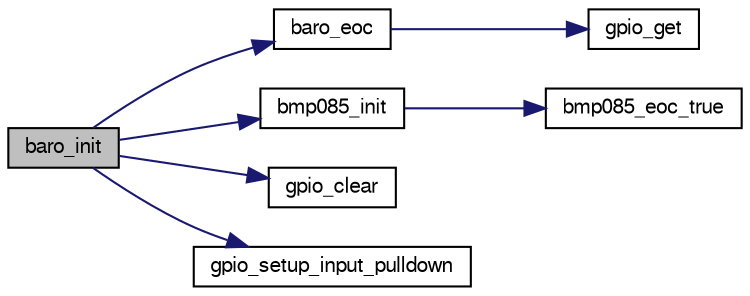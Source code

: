 digraph "baro_init"
{
  edge [fontname="FreeSans",fontsize="10",labelfontname="FreeSans",labelfontsize="10"];
  node [fontname="FreeSans",fontsize="10",shape=record];
  rankdir="LR";
  Node1 [label="baro_init",height=0.2,width=0.4,color="black", fillcolor="grey75", style="filled", fontcolor="black"];
  Node1 -> Node2 [color="midnightblue",fontsize="10",style="solid",fontname="FreeSans"];
  Node2 [label="baro_eoc",height=0.2,width=0.4,color="black", fillcolor="white", style="filled",URL="$lisa__mx_2baro__board_8c.html#a4f551582db51f22b12e4d07b3fcb600f"];
  Node2 -> Node3 [color="midnightblue",fontsize="10",style="solid",fontname="FreeSans"];
  Node3 [label="gpio_get",height=0.2,width=0.4,color="black", fillcolor="white", style="filled",URL="$chibios_2mcu__periph_2gpio__arch_8h.html#afd6403990094d8cd6010b2e641a977da",tooltip="Get level of a gpio. "];
  Node1 -> Node4 [color="midnightblue",fontsize="10",style="solid",fontname="FreeSans"];
  Node4 [label="bmp085_init",height=0.2,width=0.4,color="black", fillcolor="white", style="filled",URL="$bmp085_8c.html#a0408131d52b918456c36b07d13d6a90f"];
  Node4 -> Node5 [color="midnightblue",fontsize="10",style="solid",fontname="FreeSans"];
  Node5 [label="bmp085_eoc_true",height=0.2,width=0.4,color="black", fillcolor="white", style="filled",URL="$bmp085_8c.html#ab92381db9dcd63fc57502f7ed1b91678",tooltip="Dummy function to always return TRUE on EndOfConversion check. "];
  Node1 -> Node6 [color="midnightblue",fontsize="10",style="solid",fontname="FreeSans"];
  Node6 [label="gpio_clear",height=0.2,width=0.4,color="black", fillcolor="white", style="filled",URL="$chibios_2mcu__periph_2gpio__arch_8h.html#a302a5c9e7203669d0b9db8a2952fe009",tooltip="Clear a gpio output to low level. "];
  Node1 -> Node7 [color="midnightblue",fontsize="10",style="solid",fontname="FreeSans"];
  Node7 [label="gpio_setup_input_pulldown",height=0.2,width=0.4,color="black", fillcolor="white", style="filled",URL="$chibios_2mcu__periph_2gpio__arch_8c.html#a39be1be5c9162dcf8581eb6f9f03b7b1",tooltip="Setup one or more pins of the given GPIO port as inputs with pull down resistors enabled. "];
}
